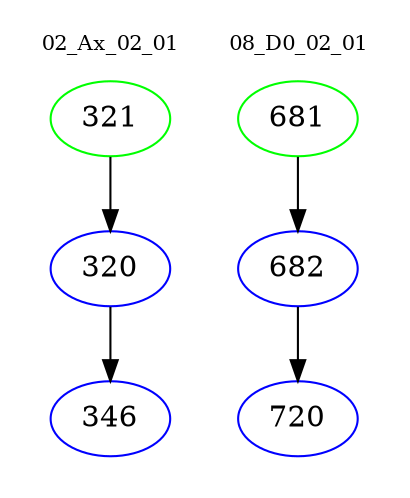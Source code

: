 digraph{
subgraph cluster_0 {
color = white
label = "02_Ax_02_01";
fontsize=10;
T0_321 [label="321", color="green"]
T0_321 -> T0_320 [color="black"]
T0_320 [label="320", color="blue"]
T0_320 -> T0_346 [color="black"]
T0_346 [label="346", color="blue"]
}
subgraph cluster_1 {
color = white
label = "08_D0_02_01";
fontsize=10;
T1_681 [label="681", color="green"]
T1_681 -> T1_682 [color="black"]
T1_682 [label="682", color="blue"]
T1_682 -> T1_720 [color="black"]
T1_720 [label="720", color="blue"]
}
}
